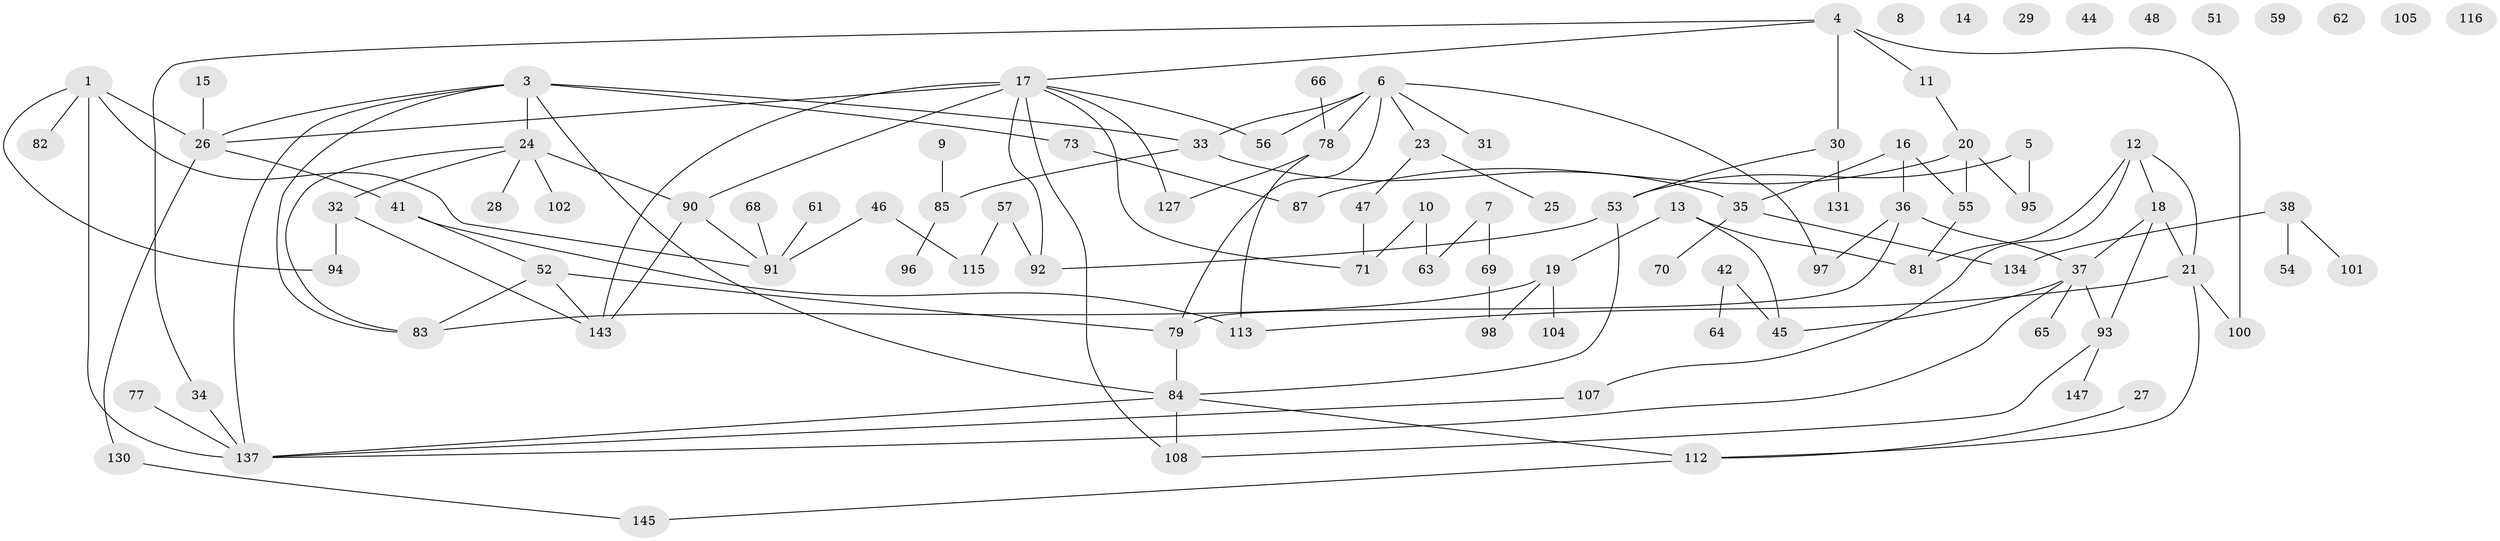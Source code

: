 // Generated by graph-tools (version 1.1) at 2025/23/03/03/25 07:23:26]
// undirected, 99 vertices, 127 edges
graph export_dot {
graph [start="1"]
  node [color=gray90,style=filled];
  1 [super="+2"];
  3 [super="+146"];
  4 [super="+50"];
  5 [super="+111"];
  6 [super="+114"];
  7;
  8;
  9;
  10;
  11 [super="+49"];
  12 [super="+60"];
  13 [super="+72"];
  14;
  15;
  16 [super="+142"];
  17 [super="+22"];
  18 [super="+117"];
  19;
  20 [super="+67"];
  21 [super="+43"];
  23 [super="+76"];
  24 [super="+126"];
  25 [super="+80"];
  26 [super="+141"];
  27 [super="+40"];
  28;
  29;
  30 [super="+133"];
  31;
  32 [super="+39"];
  33 [super="+139"];
  34 [super="+132"];
  35;
  36 [super="+75"];
  37 [super="+121"];
  38 [super="+136"];
  41;
  42 [super="+125"];
  44;
  45 [super="+144"];
  46 [super="+74"];
  47 [super="+58"];
  48;
  51;
  52 [super="+86"];
  53 [super="+120"];
  54;
  55;
  56;
  57;
  59;
  61;
  62;
  63;
  64;
  65 [super="+89"];
  66 [super="+119"];
  68;
  69;
  70;
  71 [super="+88"];
  73;
  77;
  78 [super="+124"];
  79 [super="+129"];
  81 [super="+103"];
  82;
  83;
  84 [super="+106"];
  85 [super="+109"];
  87 [super="+122"];
  90 [super="+123"];
  91 [super="+99"];
  92 [super="+128"];
  93 [super="+110"];
  94;
  95;
  96;
  97 [super="+138"];
  98;
  100;
  101;
  102;
  104;
  105;
  107;
  108;
  112 [super="+118"];
  113;
  115 [super="+135"];
  116;
  127;
  130;
  131;
  134;
  137 [super="+140"];
  143;
  145;
  147;
  1 -- 94;
  1 -- 137;
  1 -- 91;
  1 -- 82;
  1 -- 26;
  3 -- 24;
  3 -- 33;
  3 -- 73;
  3 -- 83;
  3 -- 137;
  3 -- 84;
  3 -- 26;
  4 -- 17;
  4 -- 100;
  4 -- 11;
  4 -- 30;
  4 -- 34;
  5 -- 53;
  5 -- 95;
  6 -- 23;
  6 -- 31;
  6 -- 78;
  6 -- 79;
  6 -- 56;
  6 -- 97;
  6 -- 33;
  7 -- 63;
  7 -- 69;
  9 -- 85;
  10 -- 63;
  10 -- 71;
  11 -- 20;
  12 -- 18;
  12 -- 107;
  12 -- 21;
  12 -- 81;
  13 -- 19;
  13 -- 45;
  13 -- 81;
  15 -- 26;
  16 -- 35;
  16 -- 55;
  16 -- 36;
  17 -- 90;
  17 -- 92;
  17 -- 108;
  17 -- 127;
  17 -- 143;
  17 -- 56;
  17 -- 26;
  17 -- 71;
  18 -- 21;
  18 -- 93;
  18 -- 37;
  19 -- 83;
  19 -- 98;
  19 -- 104;
  20 -- 55;
  20 -- 87;
  20 -- 95;
  21 -- 100;
  21 -- 113;
  21 -- 112;
  23 -- 25;
  23 -- 47;
  24 -- 32;
  24 -- 90 [weight=2];
  24 -- 83;
  24 -- 102;
  24 -- 28;
  26 -- 130;
  26 -- 41;
  27 -- 112;
  30 -- 131;
  30 -- 53;
  32 -- 143;
  32 -- 94;
  33 -- 35;
  33 -- 85;
  34 -- 137;
  35 -- 70;
  35 -- 134;
  36 -- 97;
  36 -- 37;
  36 -- 79;
  37 -- 65;
  37 -- 137;
  37 -- 45;
  37 -- 93;
  38 -- 54;
  38 -- 101;
  38 -- 134;
  41 -- 52;
  41 -- 113;
  42 -- 64;
  42 -- 45;
  46 -- 115;
  46 -- 91;
  47 -- 71;
  52 -- 79;
  52 -- 83;
  52 -- 143;
  53 -- 84;
  53 -- 92;
  55 -- 81;
  57 -- 92;
  57 -- 115;
  61 -- 91;
  66 -- 78;
  68 -- 91;
  69 -- 98;
  73 -- 87;
  77 -- 137;
  78 -- 113;
  78 -- 127;
  79 -- 84;
  84 -- 137;
  84 -- 112;
  84 -- 108;
  85 -- 96;
  90 -- 91;
  90 -- 143;
  93 -- 147;
  93 -- 108;
  107 -- 137;
  112 -- 145;
  130 -- 145;
}
